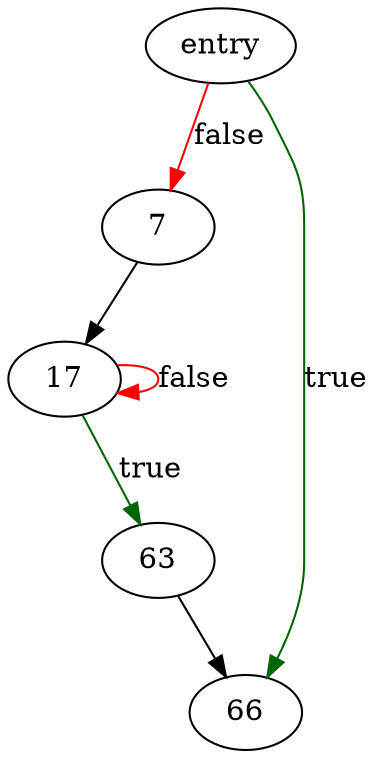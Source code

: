 digraph "blake2b_init" {
	// Node definitions.
	2 [label=entry];
	7;
	17;
	63;
	66;

	// Edge definitions.
	2 -> 7 [
		color=red
		label=false
	];
	2 -> 66 [
		color=darkgreen
		label=true
	];
	7 -> 17;
	17 -> 17 [
		color=red
		label=false
	];
	17 -> 63 [
		color=darkgreen
		label=true
	];
	63 -> 66;
}